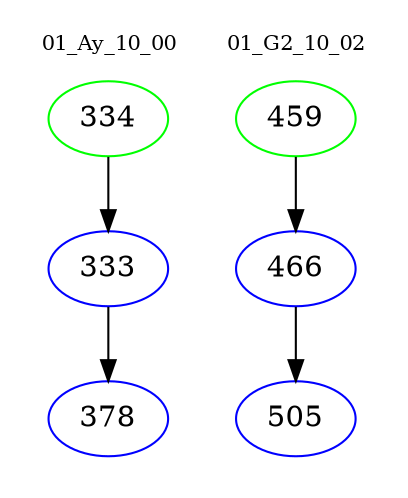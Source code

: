 digraph{
subgraph cluster_0 {
color = white
label = "01_Ay_10_00";
fontsize=10;
T0_334 [label="334", color="green"]
T0_334 -> T0_333 [color="black"]
T0_333 [label="333", color="blue"]
T0_333 -> T0_378 [color="black"]
T0_378 [label="378", color="blue"]
}
subgraph cluster_1 {
color = white
label = "01_G2_10_02";
fontsize=10;
T1_459 [label="459", color="green"]
T1_459 -> T1_466 [color="black"]
T1_466 [label="466", color="blue"]
T1_466 -> T1_505 [color="black"]
T1_505 [label="505", color="blue"]
}
}
